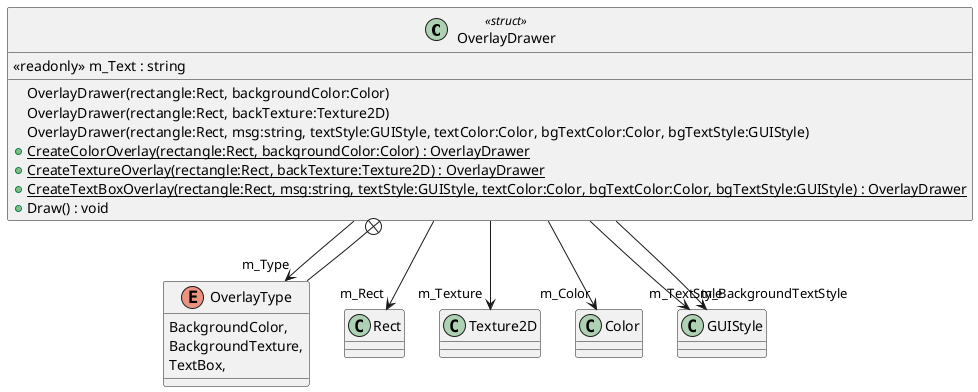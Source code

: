 @startuml
class OverlayDrawer <<struct>> {
    <<readonly>> m_Text : string
    OverlayDrawer(rectangle:Rect, backgroundColor:Color)
    OverlayDrawer(rectangle:Rect, backTexture:Texture2D)
    OverlayDrawer(rectangle:Rect, msg:string, textStyle:GUIStyle, textColor:Color, bgTextColor:Color, bgTextStyle:GUIStyle)
    + {static} CreateColorOverlay(rectangle:Rect, backgroundColor:Color) : OverlayDrawer
    + {static} CreateTextureOverlay(rectangle:Rect, backTexture:Texture2D) : OverlayDrawer
    + {static} CreateTextBoxOverlay(rectangle:Rect, msg:string, textStyle:GUIStyle, textColor:Color, bgTextColor:Color, bgTextStyle:GUIStyle) : OverlayDrawer
    + Draw() : void
}
enum OverlayType {
    BackgroundColor,
    BackgroundTexture,
    TextBox,
}
OverlayDrawer --> "m_Type" OverlayType
OverlayDrawer --> "m_Rect" Rect
OverlayDrawer --> "m_Texture" Texture2D
OverlayDrawer --> "m_Color" Color
OverlayDrawer --> "m_BackgroundTextStyle" GUIStyle
OverlayDrawer --> "m_TextStyle" GUIStyle
OverlayDrawer +-- OverlayType
@enduml
